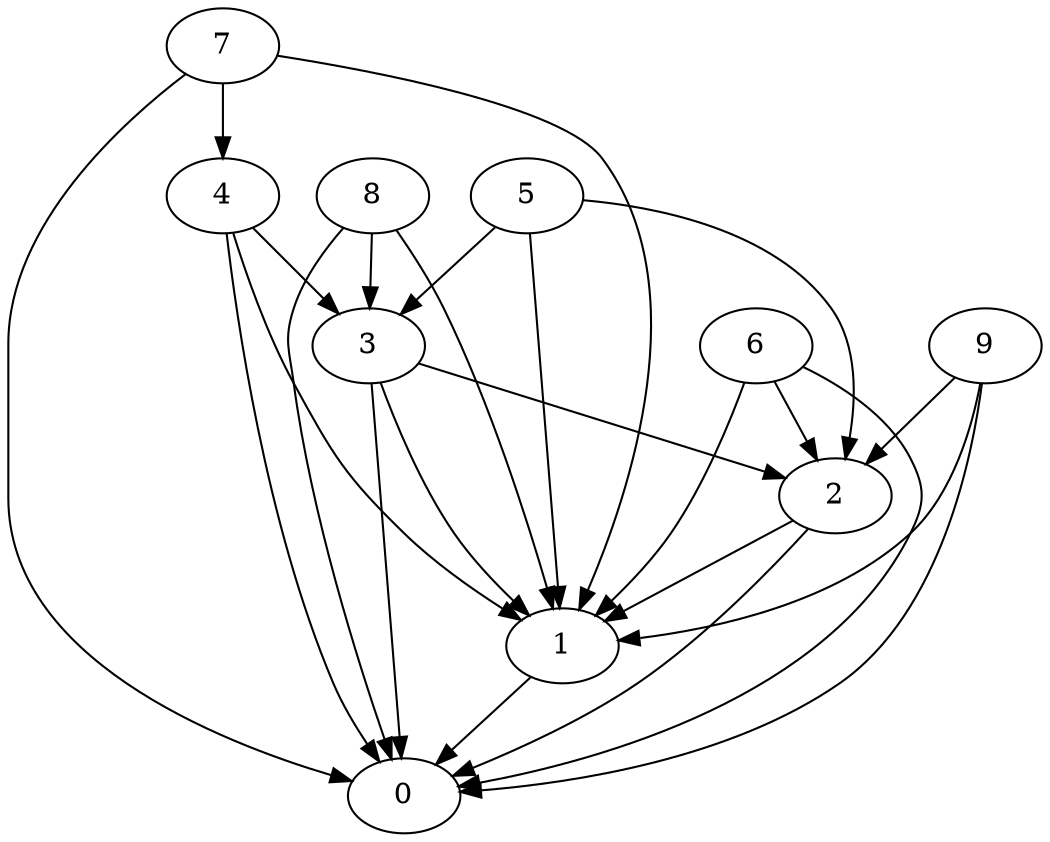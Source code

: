 /* Created by igraph 0.6.5 */
digraph {
  0;
  1;
  2;
  3;
  4;
  5;
  6;
  7;
  8;
  9;

  1 -> 0;
  2 -> 0;
  2 -> 1;
  3 -> 0;
  3 -> 1;
  3 -> 2;
  4 -> 0;
  4 -> 3;
  4 -> 1;
  5 -> 2;
  5 -> 1;
  5 -> 3;
  6 -> 0;
  6 -> 1;
  6 -> 2;
  7 -> 0;
  7 -> 1;
  7 -> 4;
  8 -> 1;
  8 -> 0;
  8 -> 3;
  9 -> 1;
  9 -> 0;
  9 -> 2;
}
